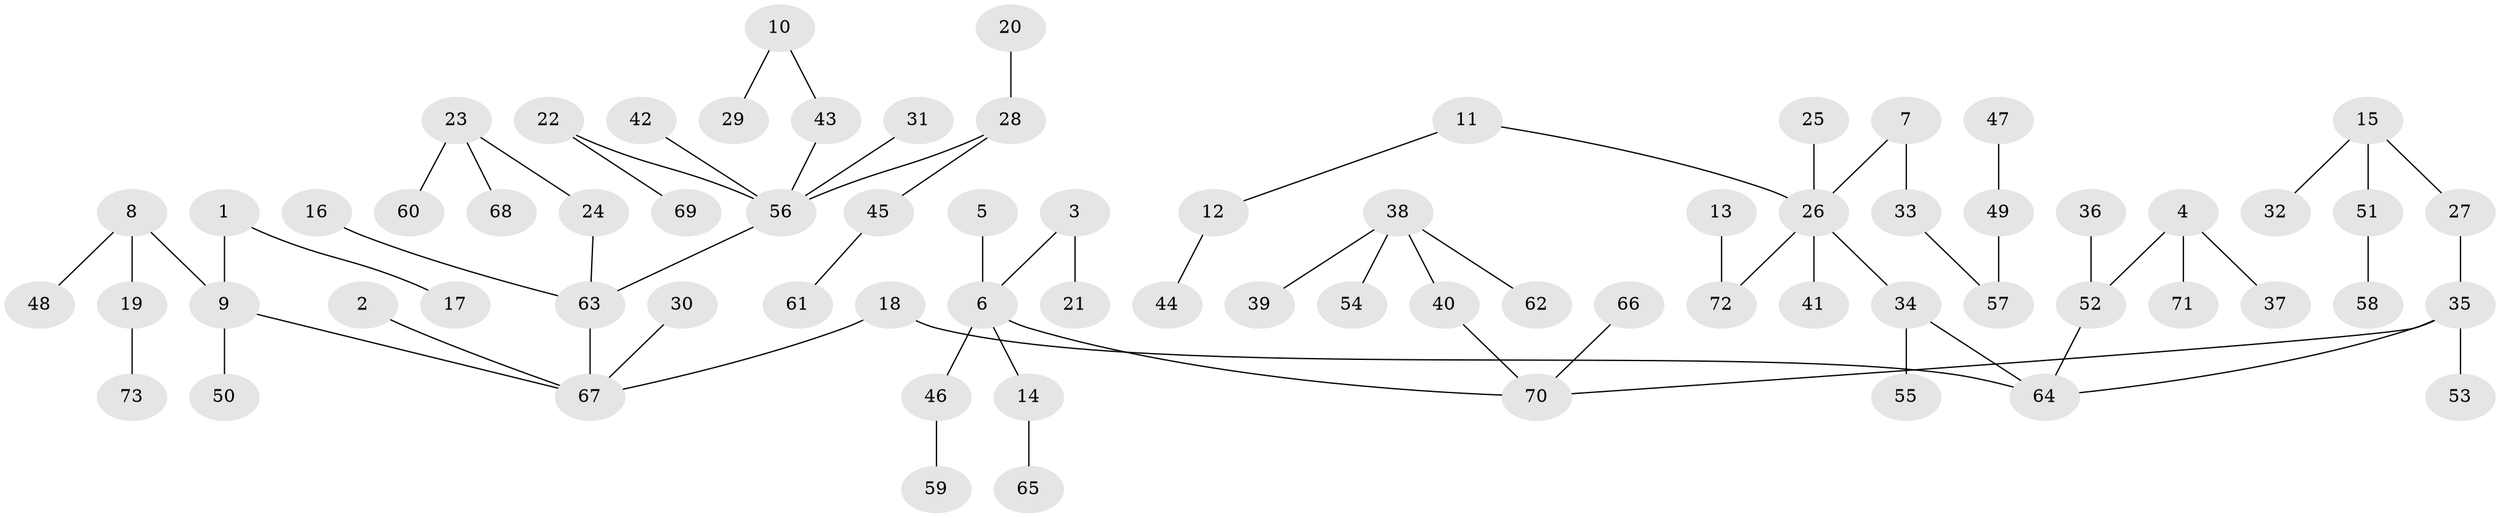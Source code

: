 // original degree distribution, {5: 0.034482758620689655, 4: 0.041379310344827586, 6: 0.020689655172413793, 2: 0.2689655172413793, 1: 0.4896551724137931, 7: 0.006896551724137931, 8: 0.006896551724137931, 3: 0.1310344827586207}
// Generated by graph-tools (version 1.1) at 2025/02/03/09/25 03:02:22]
// undirected, 73 vertices, 72 edges
graph export_dot {
graph [start="1"]
  node [color=gray90,style=filled];
  1;
  2;
  3;
  4;
  5;
  6;
  7;
  8;
  9;
  10;
  11;
  12;
  13;
  14;
  15;
  16;
  17;
  18;
  19;
  20;
  21;
  22;
  23;
  24;
  25;
  26;
  27;
  28;
  29;
  30;
  31;
  32;
  33;
  34;
  35;
  36;
  37;
  38;
  39;
  40;
  41;
  42;
  43;
  44;
  45;
  46;
  47;
  48;
  49;
  50;
  51;
  52;
  53;
  54;
  55;
  56;
  57;
  58;
  59;
  60;
  61;
  62;
  63;
  64;
  65;
  66;
  67;
  68;
  69;
  70;
  71;
  72;
  73;
  1 -- 9 [weight=1.0];
  1 -- 17 [weight=1.0];
  2 -- 67 [weight=1.0];
  3 -- 6 [weight=1.0];
  3 -- 21 [weight=1.0];
  4 -- 37 [weight=1.0];
  4 -- 52 [weight=1.0];
  4 -- 71 [weight=1.0];
  5 -- 6 [weight=1.0];
  6 -- 14 [weight=1.0];
  6 -- 46 [weight=1.0];
  6 -- 70 [weight=1.0];
  7 -- 26 [weight=1.0];
  7 -- 33 [weight=1.0];
  8 -- 9 [weight=1.0];
  8 -- 19 [weight=1.0];
  8 -- 48 [weight=1.0];
  9 -- 50 [weight=1.0];
  9 -- 67 [weight=1.0];
  10 -- 29 [weight=1.0];
  10 -- 43 [weight=1.0];
  11 -- 12 [weight=1.0];
  11 -- 26 [weight=1.0];
  12 -- 44 [weight=1.0];
  13 -- 72 [weight=1.0];
  14 -- 65 [weight=1.0];
  15 -- 27 [weight=1.0];
  15 -- 32 [weight=1.0];
  15 -- 51 [weight=1.0];
  16 -- 63 [weight=1.0];
  18 -- 64 [weight=1.0];
  18 -- 67 [weight=1.0];
  19 -- 73 [weight=1.0];
  20 -- 28 [weight=1.0];
  22 -- 56 [weight=1.0];
  22 -- 69 [weight=1.0];
  23 -- 24 [weight=1.0];
  23 -- 60 [weight=1.0];
  23 -- 68 [weight=1.0];
  24 -- 63 [weight=1.0];
  25 -- 26 [weight=1.0];
  26 -- 34 [weight=1.0];
  26 -- 41 [weight=1.0];
  26 -- 72 [weight=1.0];
  27 -- 35 [weight=1.0];
  28 -- 45 [weight=1.0];
  28 -- 56 [weight=1.0];
  30 -- 67 [weight=1.0];
  31 -- 56 [weight=1.0];
  33 -- 57 [weight=1.0];
  34 -- 55 [weight=1.0];
  34 -- 64 [weight=1.0];
  35 -- 53 [weight=1.0];
  35 -- 64 [weight=1.0];
  35 -- 70 [weight=1.0];
  36 -- 52 [weight=1.0];
  38 -- 39 [weight=1.0];
  38 -- 40 [weight=1.0];
  38 -- 54 [weight=1.0];
  38 -- 62 [weight=1.0];
  40 -- 70 [weight=1.0];
  42 -- 56 [weight=1.0];
  43 -- 56 [weight=1.0];
  45 -- 61 [weight=1.0];
  46 -- 59 [weight=1.0];
  47 -- 49 [weight=1.0];
  49 -- 57 [weight=1.0];
  51 -- 58 [weight=1.0];
  52 -- 64 [weight=1.0];
  56 -- 63 [weight=1.0];
  63 -- 67 [weight=1.0];
  66 -- 70 [weight=1.0];
}
